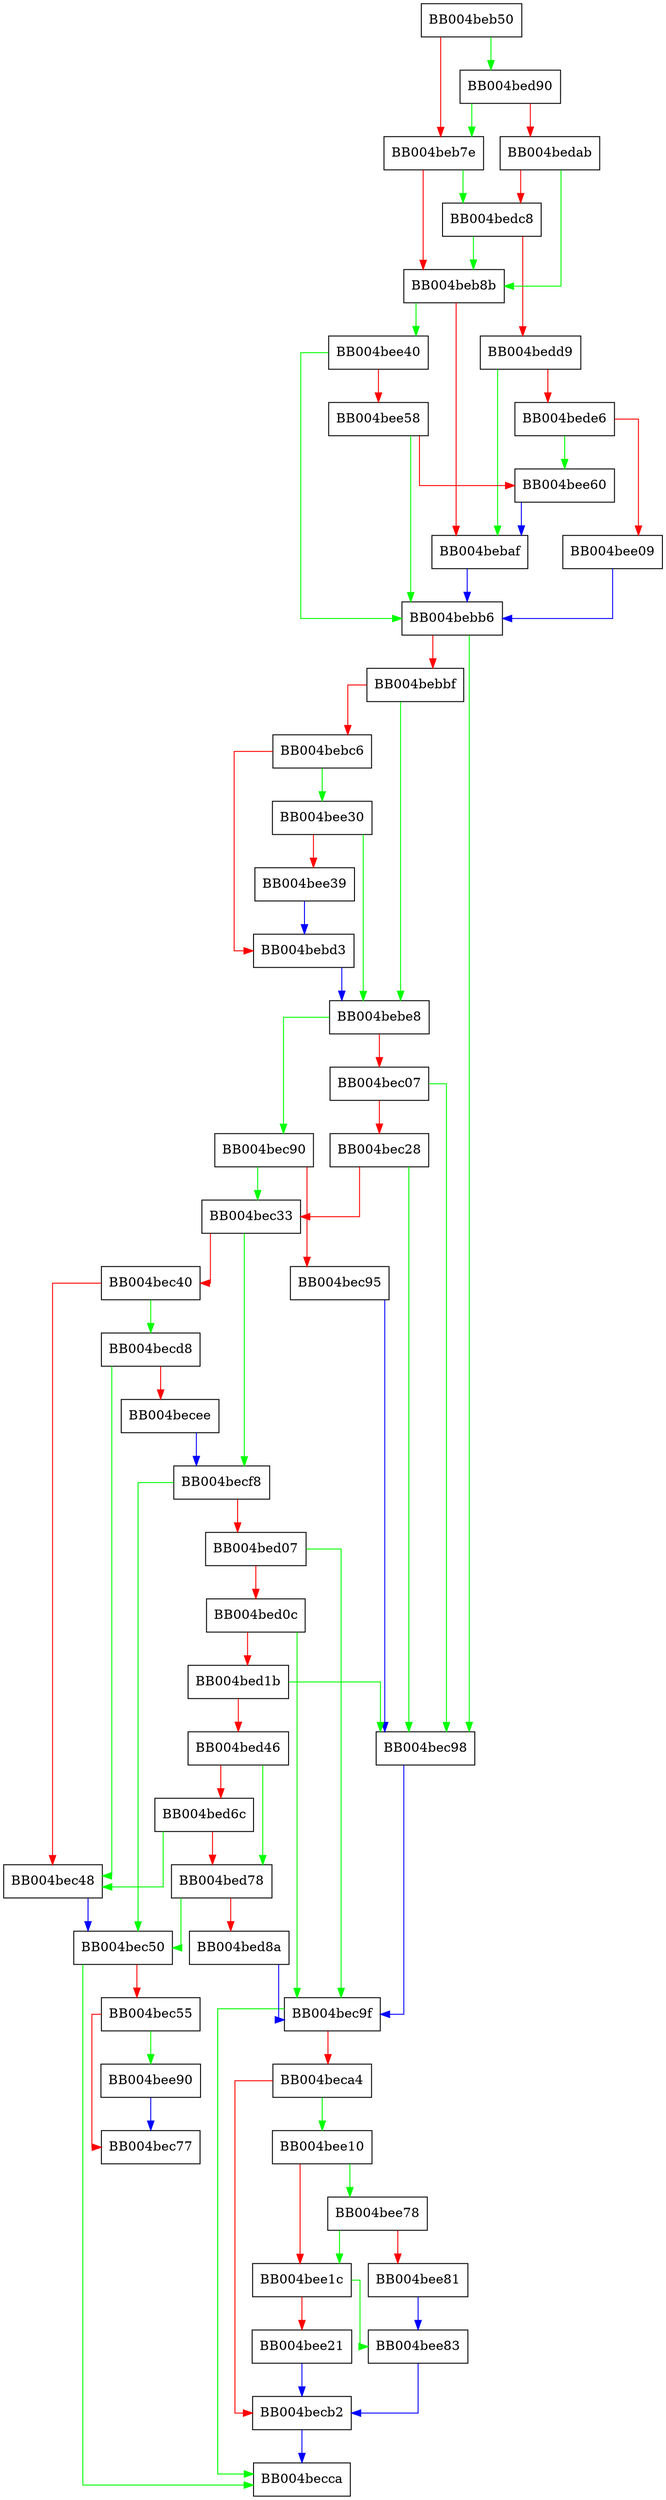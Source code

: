 digraph ossl_quic_stream_map_update_state {
  node [shape="box"];
  graph [splines=ortho];
  BB004beb50 -> BB004bed90 [color="green"];
  BB004beb50 -> BB004beb7e [color="red"];
  BB004beb7e -> BB004bedc8 [color="green"];
  BB004beb7e -> BB004beb8b [color="red"];
  BB004beb8b -> BB004bee40 [color="green"];
  BB004beb8b -> BB004bebaf [color="red"];
  BB004bebaf -> BB004bebb6 [color="blue"];
  BB004bebb6 -> BB004bec98 [color="green"];
  BB004bebb6 -> BB004bebbf [color="red"];
  BB004bebbf -> BB004bebe8 [color="green"];
  BB004bebbf -> BB004bebc6 [color="red"];
  BB004bebc6 -> BB004bee30 [color="green"];
  BB004bebc6 -> BB004bebd3 [color="red"];
  BB004bebd3 -> BB004bebe8 [color="blue"];
  BB004bebe8 -> BB004bec90 [color="green"];
  BB004bebe8 -> BB004bec07 [color="red"];
  BB004bec07 -> BB004bec98 [color="green"];
  BB004bec07 -> BB004bec28 [color="red"];
  BB004bec28 -> BB004bec98 [color="green"];
  BB004bec28 -> BB004bec33 [color="red"];
  BB004bec33 -> BB004becf8 [color="green"];
  BB004bec33 -> BB004bec40 [color="red"];
  BB004bec40 -> BB004becd8 [color="green"];
  BB004bec40 -> BB004bec48 [color="red"];
  BB004bec48 -> BB004bec50 [color="blue"];
  BB004bec50 -> BB004becca [color="green"];
  BB004bec50 -> BB004bec55 [color="red"];
  BB004bec55 -> BB004bee90 [color="green"];
  BB004bec55 -> BB004bec77 [color="red"];
  BB004bec90 -> BB004bec33 [color="green"];
  BB004bec90 -> BB004bec95 [color="red"];
  BB004bec95 -> BB004bec98 [color="blue"];
  BB004bec98 -> BB004bec9f [color="blue"];
  BB004bec9f -> BB004becca [color="green"];
  BB004bec9f -> BB004beca4 [color="red"];
  BB004beca4 -> BB004bee10 [color="green"];
  BB004beca4 -> BB004becb2 [color="red"];
  BB004becb2 -> BB004becca [color="blue"];
  BB004becd8 -> BB004bec48 [color="green"];
  BB004becd8 -> BB004becee [color="red"];
  BB004becee -> BB004becf8 [color="blue"];
  BB004becf8 -> BB004bec50 [color="green"];
  BB004becf8 -> BB004bed07 [color="red"];
  BB004bed07 -> BB004bec9f [color="green"];
  BB004bed07 -> BB004bed0c [color="red"];
  BB004bed0c -> BB004bec9f [color="green"];
  BB004bed0c -> BB004bed1b [color="red"];
  BB004bed1b -> BB004bec98 [color="green"];
  BB004bed1b -> BB004bed46 [color="red"];
  BB004bed46 -> BB004bed78 [color="green"];
  BB004bed46 -> BB004bed6c [color="red"];
  BB004bed6c -> BB004bec48 [color="green"];
  BB004bed6c -> BB004bed78 [color="red"];
  BB004bed78 -> BB004bec50 [color="green"];
  BB004bed78 -> BB004bed8a [color="red"];
  BB004bed8a -> BB004bec9f [color="blue"];
  BB004bed90 -> BB004beb7e [color="green"];
  BB004bed90 -> BB004bedab [color="red"];
  BB004bedab -> BB004beb8b [color="green"];
  BB004bedab -> BB004bedc8 [color="red"];
  BB004bedc8 -> BB004beb8b [color="green"];
  BB004bedc8 -> BB004bedd9 [color="red"];
  BB004bedd9 -> BB004bebaf [color="green"];
  BB004bedd9 -> BB004bede6 [color="red"];
  BB004bede6 -> BB004bee60 [color="green"];
  BB004bede6 -> BB004bee09 [color="red"];
  BB004bee09 -> BB004bebb6 [color="blue"];
  BB004bee10 -> BB004bee78 [color="green"];
  BB004bee10 -> BB004bee1c [color="red"];
  BB004bee1c -> BB004bee83 [color="green"];
  BB004bee1c -> BB004bee21 [color="red"];
  BB004bee21 -> BB004becb2 [color="blue"];
  BB004bee30 -> BB004bebe8 [color="green"];
  BB004bee30 -> BB004bee39 [color="red"];
  BB004bee39 -> BB004bebd3 [color="blue"];
  BB004bee40 -> BB004bebb6 [color="green"];
  BB004bee40 -> BB004bee58 [color="red"];
  BB004bee58 -> BB004bebb6 [color="green"];
  BB004bee58 -> BB004bee60 [color="red"];
  BB004bee60 -> BB004bebaf [color="blue"];
  BB004bee78 -> BB004bee1c [color="green"];
  BB004bee78 -> BB004bee81 [color="red"];
  BB004bee81 -> BB004bee83 [color="blue"];
  BB004bee83 -> BB004becb2 [color="blue"];
  BB004bee90 -> BB004bec77 [color="blue"];
}